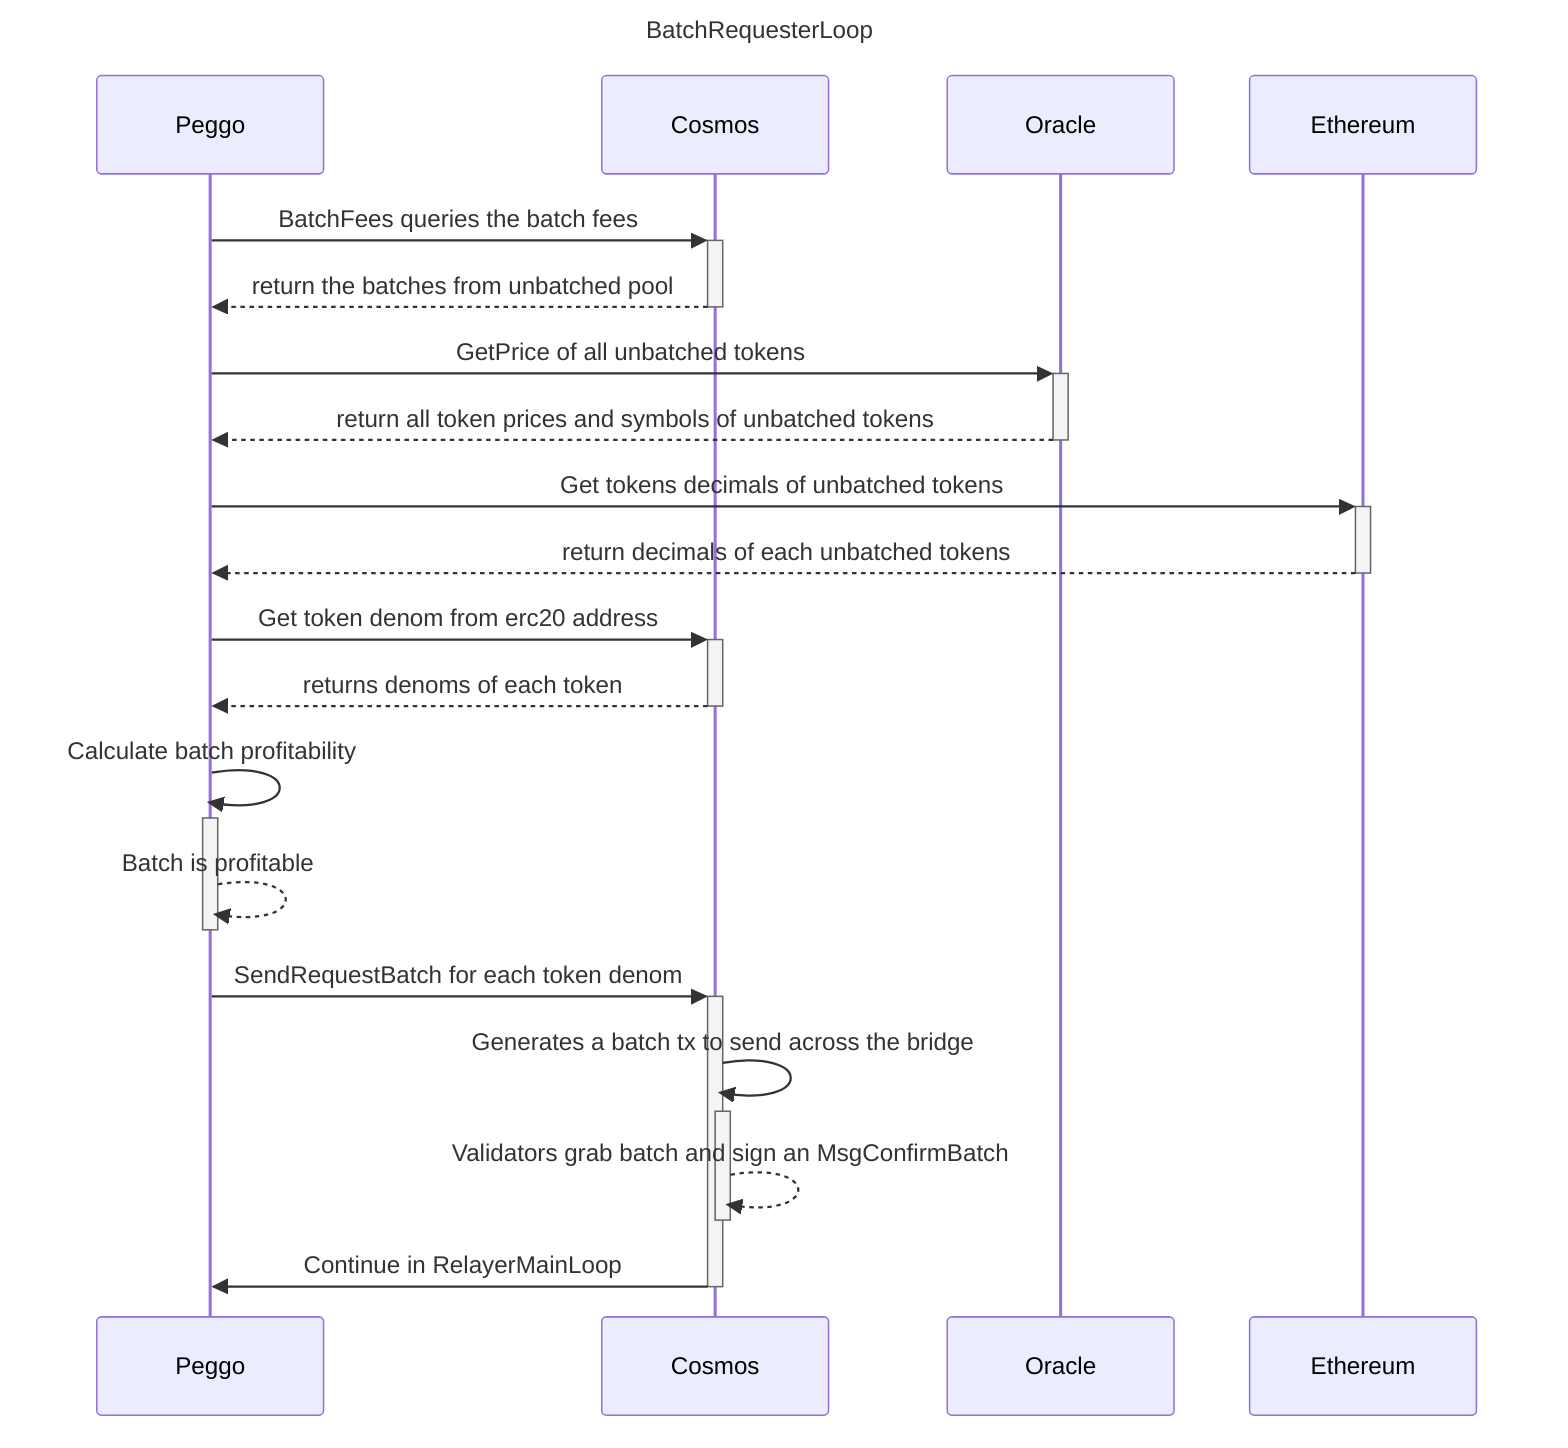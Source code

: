 sequenceDiagram
    title: BatchRequesterLoop

    Peggo->>+Cosmos: BatchFees queries the batch fees
    Cosmos-->>-Peggo: return the batches from unbatched pool
    Peggo->>+Oracle: GetPrice of all unbatched tokens
    Oracle-->>-Peggo: return all token prices and symbols of unbatched tokens
    Peggo->>+Ethereum: Get tokens decimals of unbatched tokens
    Ethereum-->>-Peggo: return decimals of each unbatched tokens
    Peggo->>+Cosmos: Get token denom from erc20 address
    Cosmos-->>-Peggo: returns denoms of each token
    Peggo->>+Peggo: Calculate batch profitability
    Peggo-->>-Peggo: Batch is profitable
    Peggo->>+Cosmos: SendRequestBatch for each token denom
    Cosmos->>+Cosmos: Generates a batch tx to send across the bridge
    Cosmos-->>-Cosmos: Validators grab batch and sign an MsgConfirmBatch
    Cosmos->>-Peggo: Continue in RelayerMainLoop